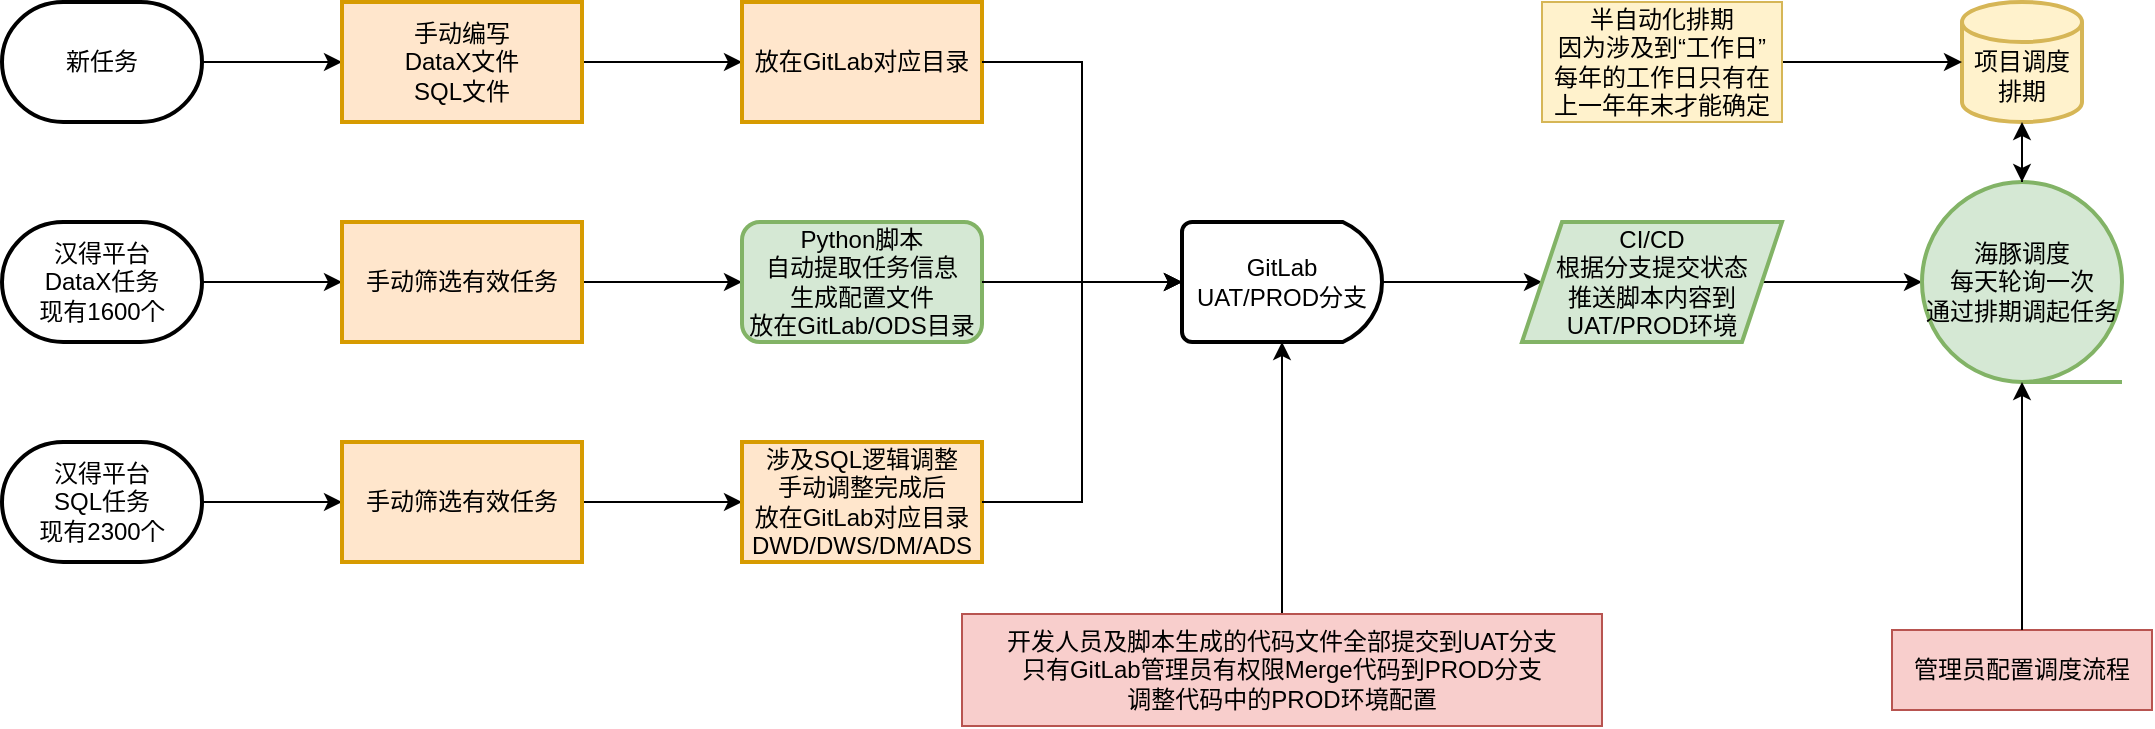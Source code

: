 <mxfile version="23.1.0" type="github">
  <diagram name="第 1 页" id="0MhE6gQrho80KI4QQGSw">
    <mxGraphModel dx="1434" dy="772" grid="1" gridSize="10" guides="1" tooltips="1" connect="1" arrows="1" fold="1" page="1" pageScale="1" pageWidth="1169" pageHeight="827" math="0" shadow="0">
      <root>
        <mxCell id="0" />
        <mxCell id="1" parent="0" />
        <mxCell id="bBibFKB-1F4pUDVngObW-33" value="" style="edgeStyle=orthogonalEdgeStyle;rounded=0;orthogonalLoop=1;jettySize=auto;html=1;" edge="1" parent="1" source="bBibFKB-1F4pUDVngObW-19" target="bBibFKB-1F4pUDVngObW-32">
          <mxGeometry relative="1" as="geometry" />
        </mxCell>
        <mxCell id="bBibFKB-1F4pUDVngObW-19" value="汉得平台&lt;br&gt;DataX任务&lt;br&gt;现有1600个" style="strokeWidth=2;html=1;shape=mxgraph.flowchart.terminator;whiteSpace=wrap;" vertex="1" parent="1">
          <mxGeometry x="20" y="524" width="100" height="60" as="geometry" />
        </mxCell>
        <mxCell id="bBibFKB-1F4pUDVngObW-35" value="" style="edgeStyle=orthogonalEdgeStyle;rounded=0;orthogonalLoop=1;jettySize=auto;html=1;" edge="1" parent="1" source="bBibFKB-1F4pUDVngObW-32" target="bBibFKB-1F4pUDVngObW-34">
          <mxGeometry relative="1" as="geometry" />
        </mxCell>
        <mxCell id="bBibFKB-1F4pUDVngObW-32" value="手动筛选有效任务" style="whiteSpace=wrap;html=1;strokeWidth=2;fillColor=#ffe6cc;strokeColor=#d79b00;" vertex="1" parent="1">
          <mxGeometry x="190" y="524" width="120" height="60" as="geometry" />
        </mxCell>
        <mxCell id="bBibFKB-1F4pUDVngObW-34" value="Python脚本&lt;br&gt;自动提取任务信息&lt;br&gt;生成配置文件&lt;br&gt;放在GitLab/ODS目录" style="rounded=1;whiteSpace=wrap;html=1;strokeWidth=2;fillColor=#d5e8d4;strokeColor=#82b366;" vertex="1" parent="1">
          <mxGeometry x="390" y="524" width="120" height="60" as="geometry" />
        </mxCell>
        <mxCell id="bBibFKB-1F4pUDVngObW-38" value="" style="edgeStyle=orthogonalEdgeStyle;rounded=0;orthogonalLoop=1;jettySize=auto;html=1;" edge="1" parent="1" source="bBibFKB-1F4pUDVngObW-36" target="bBibFKB-1F4pUDVngObW-37">
          <mxGeometry relative="1" as="geometry" />
        </mxCell>
        <mxCell id="bBibFKB-1F4pUDVngObW-36" value="汉得平台&lt;br&gt;SQL任务&lt;br&gt;现有2300个" style="strokeWidth=2;html=1;shape=mxgraph.flowchart.terminator;whiteSpace=wrap;" vertex="1" parent="1">
          <mxGeometry x="20" y="634" width="100" height="60" as="geometry" />
        </mxCell>
        <mxCell id="bBibFKB-1F4pUDVngObW-42" value="" style="edgeStyle=orthogonalEdgeStyle;rounded=0;orthogonalLoop=1;jettySize=auto;html=1;" edge="1" parent="1" source="bBibFKB-1F4pUDVngObW-37" target="bBibFKB-1F4pUDVngObW-41">
          <mxGeometry relative="1" as="geometry" />
        </mxCell>
        <mxCell id="bBibFKB-1F4pUDVngObW-37" value="手动筛选有效任务" style="whiteSpace=wrap;html=1;strokeWidth=2;fillColor=#ffe6cc;strokeColor=#d79b00;" vertex="1" parent="1">
          <mxGeometry x="190" y="634" width="120" height="60" as="geometry" />
        </mxCell>
        <mxCell id="bBibFKB-1F4pUDVngObW-41" value="涉及SQL逻辑调整&lt;br&gt;手动调整完成后&lt;br&gt;放在GitLab对应目录&lt;br&gt;DWD/DWS/DM/ADS" style="whiteSpace=wrap;html=1;fillColor=#ffe6cc;strokeColor=#d79b00;strokeWidth=2;" vertex="1" parent="1">
          <mxGeometry x="390" y="634" width="120" height="60" as="geometry" />
        </mxCell>
        <mxCell id="bBibFKB-1F4pUDVngObW-45" value="" style="edgeStyle=orthogonalEdgeStyle;rounded=0;orthogonalLoop=1;jettySize=auto;html=1;" edge="1" parent="1" source="bBibFKB-1F4pUDVngObW-43" target="bBibFKB-1F4pUDVngObW-44">
          <mxGeometry relative="1" as="geometry" />
        </mxCell>
        <mxCell id="bBibFKB-1F4pUDVngObW-43" value="新任务" style="strokeWidth=2;html=1;shape=mxgraph.flowchart.terminator;whiteSpace=wrap;" vertex="1" parent="1">
          <mxGeometry x="20" y="414" width="100" height="60" as="geometry" />
        </mxCell>
        <mxCell id="bBibFKB-1F4pUDVngObW-48" value="" style="edgeStyle=orthogonalEdgeStyle;rounded=0;orthogonalLoop=1;jettySize=auto;html=1;" edge="1" parent="1" source="bBibFKB-1F4pUDVngObW-44" target="bBibFKB-1F4pUDVngObW-47">
          <mxGeometry relative="1" as="geometry" />
        </mxCell>
        <mxCell id="bBibFKB-1F4pUDVngObW-44" value="手动编写&lt;br&gt;DataX文件&lt;br&gt;SQL文件" style="whiteSpace=wrap;html=1;strokeWidth=2;fillColor=#ffe6cc;strokeColor=#d79b00;" vertex="1" parent="1">
          <mxGeometry x="190" y="414" width="120" height="60" as="geometry" />
        </mxCell>
        <mxCell id="bBibFKB-1F4pUDVngObW-47" value="放在GitLab对应目录" style="whiteSpace=wrap;html=1;fillColor=#ffe6cc;strokeColor=#d79b00;strokeWidth=2;" vertex="1" parent="1">
          <mxGeometry x="390" y="414" width="120" height="60" as="geometry" />
        </mxCell>
        <mxCell id="bBibFKB-1F4pUDVngObW-61" value="" style="edgeStyle=orthogonalEdgeStyle;rounded=0;orthogonalLoop=1;jettySize=auto;html=1;" edge="1" parent="1" source="bBibFKB-1F4pUDVngObW-49" target="bBibFKB-1F4pUDVngObW-60">
          <mxGeometry relative="1" as="geometry" />
        </mxCell>
        <mxCell id="bBibFKB-1F4pUDVngObW-49" value="GitLab&lt;br&gt;UAT/PROD分支" style="strokeWidth=2;html=1;shape=mxgraph.flowchart.delay;whiteSpace=wrap;" vertex="1" parent="1">
          <mxGeometry x="610" y="524" width="100" height="60" as="geometry" />
        </mxCell>
        <mxCell id="bBibFKB-1F4pUDVngObW-51" style="edgeStyle=orthogonalEdgeStyle;rounded=0;orthogonalLoop=1;jettySize=auto;html=1;entryX=0;entryY=0.5;entryDx=0;entryDy=0;entryPerimeter=0;" edge="1" parent="1" source="bBibFKB-1F4pUDVngObW-47" target="bBibFKB-1F4pUDVngObW-49">
          <mxGeometry relative="1" as="geometry" />
        </mxCell>
        <mxCell id="bBibFKB-1F4pUDVngObW-53" style="edgeStyle=orthogonalEdgeStyle;rounded=0;orthogonalLoop=1;jettySize=auto;html=1;entryX=0;entryY=0.5;entryDx=0;entryDy=0;entryPerimeter=0;" edge="1" parent="1" source="bBibFKB-1F4pUDVngObW-41" target="bBibFKB-1F4pUDVngObW-49">
          <mxGeometry relative="1" as="geometry" />
        </mxCell>
        <mxCell id="bBibFKB-1F4pUDVngObW-54" style="edgeStyle=orthogonalEdgeStyle;rounded=0;orthogonalLoop=1;jettySize=auto;html=1;entryX=0;entryY=0.5;entryDx=0;entryDy=0;entryPerimeter=0;" edge="1" parent="1" source="bBibFKB-1F4pUDVngObW-34" target="bBibFKB-1F4pUDVngObW-49">
          <mxGeometry relative="1" as="geometry" />
        </mxCell>
        <mxCell id="bBibFKB-1F4pUDVngObW-66" style="edgeStyle=orthogonalEdgeStyle;rounded=0;orthogonalLoop=1;jettySize=auto;html=1;" edge="1" parent="1" source="bBibFKB-1F4pUDVngObW-57" target="bBibFKB-1F4pUDVngObW-49">
          <mxGeometry relative="1" as="geometry" />
        </mxCell>
        <mxCell id="bBibFKB-1F4pUDVngObW-57" value="开发人员及脚本生成的代码文件全部提交到UAT分支&lt;br style=&quot;border-color: var(--border-color);&quot;&gt;&lt;span style=&quot;&quot;&gt;只有GitLab管理员有权限Merge代码到PROD分支&lt;br&gt;调整代码中的PROD环境配置&lt;br&gt;&lt;/span&gt;" style="rounded=0;whiteSpace=wrap;html=1;fillColor=#f8cecc;strokeColor=#b85450;" vertex="1" parent="1">
          <mxGeometry x="500" y="720" width="320" height="56" as="geometry" />
        </mxCell>
        <mxCell id="bBibFKB-1F4pUDVngObW-72" style="edgeStyle=orthogonalEdgeStyle;rounded=0;orthogonalLoop=1;jettySize=auto;html=1;" edge="1" parent="1" source="bBibFKB-1F4pUDVngObW-60" target="bBibFKB-1F4pUDVngObW-71">
          <mxGeometry relative="1" as="geometry" />
        </mxCell>
        <mxCell id="bBibFKB-1F4pUDVngObW-60" value="CI/CD&lt;br style=&quot;border-color: var(--border-color);&quot;&gt;根据分支提交状态&lt;br&gt;推送脚本内容到&lt;br&gt;UAT/PROD环境" style="shape=parallelogram;perimeter=parallelogramPerimeter;whiteSpace=wrap;html=1;fixedSize=1;strokeWidth=2;fillColor=#d5e8d4;strokeColor=#82b366;" vertex="1" parent="1">
          <mxGeometry x="780" y="524" width="130" height="60" as="geometry" />
        </mxCell>
        <mxCell id="bBibFKB-1F4pUDVngObW-71" value="海豚调度&lt;br&gt;每天轮询一次&lt;br&gt;通过排期调起任务" style="strokeWidth=2;html=1;shape=mxgraph.flowchart.sequential_data;whiteSpace=wrap;fillColor=#d5e8d4;strokeColor=#82b366;" vertex="1" parent="1">
          <mxGeometry x="980" y="504" width="100" height="100" as="geometry" />
        </mxCell>
        <mxCell id="bBibFKB-1F4pUDVngObW-75" style="edgeStyle=orthogonalEdgeStyle;rounded=0;orthogonalLoop=1;jettySize=auto;html=1;" edge="1" parent="1" source="bBibFKB-1F4pUDVngObW-74" target="bBibFKB-1F4pUDVngObW-71">
          <mxGeometry relative="1" as="geometry" />
        </mxCell>
        <mxCell id="bBibFKB-1F4pUDVngObW-74" value="&lt;br&gt;项目调度排期" style="strokeWidth=2;html=1;shape=mxgraph.flowchart.database;whiteSpace=wrap;fillColor=#fff2cc;strokeColor=#d6b656;" vertex="1" parent="1">
          <mxGeometry x="1000" y="414" width="60" height="60" as="geometry" />
        </mxCell>
        <mxCell id="bBibFKB-1F4pUDVngObW-76" style="edgeStyle=orthogonalEdgeStyle;rounded=0;orthogonalLoop=1;jettySize=auto;html=1;entryX=0.5;entryY=1;entryDx=0;entryDy=0;entryPerimeter=0;" edge="1" parent="1" source="bBibFKB-1F4pUDVngObW-71" target="bBibFKB-1F4pUDVngObW-74">
          <mxGeometry relative="1" as="geometry" />
        </mxCell>
        <mxCell id="bBibFKB-1F4pUDVngObW-79" style="edgeStyle=orthogonalEdgeStyle;rounded=0;orthogonalLoop=1;jettySize=auto;html=1;" edge="1" parent="1" source="bBibFKB-1F4pUDVngObW-78" target="bBibFKB-1F4pUDVngObW-74">
          <mxGeometry relative="1" as="geometry" />
        </mxCell>
        <mxCell id="bBibFKB-1F4pUDVngObW-78" value="半自动化排期&lt;br&gt;因为涉及到“工作日”&lt;br&gt;每年的工作日只有在上一年年末才能确定" style="rounded=0;whiteSpace=wrap;html=1;fillColor=#fff2cc;strokeColor=#d6b656;" vertex="1" parent="1">
          <mxGeometry x="790" y="414" width="120" height="60" as="geometry" />
        </mxCell>
        <mxCell id="bBibFKB-1F4pUDVngObW-80" value="管理员配置调度流程" style="rounded=0;whiteSpace=wrap;html=1;fillColor=#f8cecc;strokeColor=#b85450;" vertex="1" parent="1">
          <mxGeometry x="965" y="728" width="130" height="40" as="geometry" />
        </mxCell>
        <mxCell id="bBibFKB-1F4pUDVngObW-82" style="edgeStyle=orthogonalEdgeStyle;rounded=0;orthogonalLoop=1;jettySize=auto;html=1;exitX=0.5;exitY=0;exitDx=0;exitDy=0;entryX=0.5;entryY=1;entryDx=0;entryDy=0;entryPerimeter=0;" edge="1" parent="1" source="bBibFKB-1F4pUDVngObW-80" target="bBibFKB-1F4pUDVngObW-71">
          <mxGeometry relative="1" as="geometry">
            <mxPoint x="1029.5" y="774" as="sourcePoint" />
            <mxPoint x="1030" y="644" as="targetPoint" />
          </mxGeometry>
        </mxCell>
      </root>
    </mxGraphModel>
  </diagram>
</mxfile>
